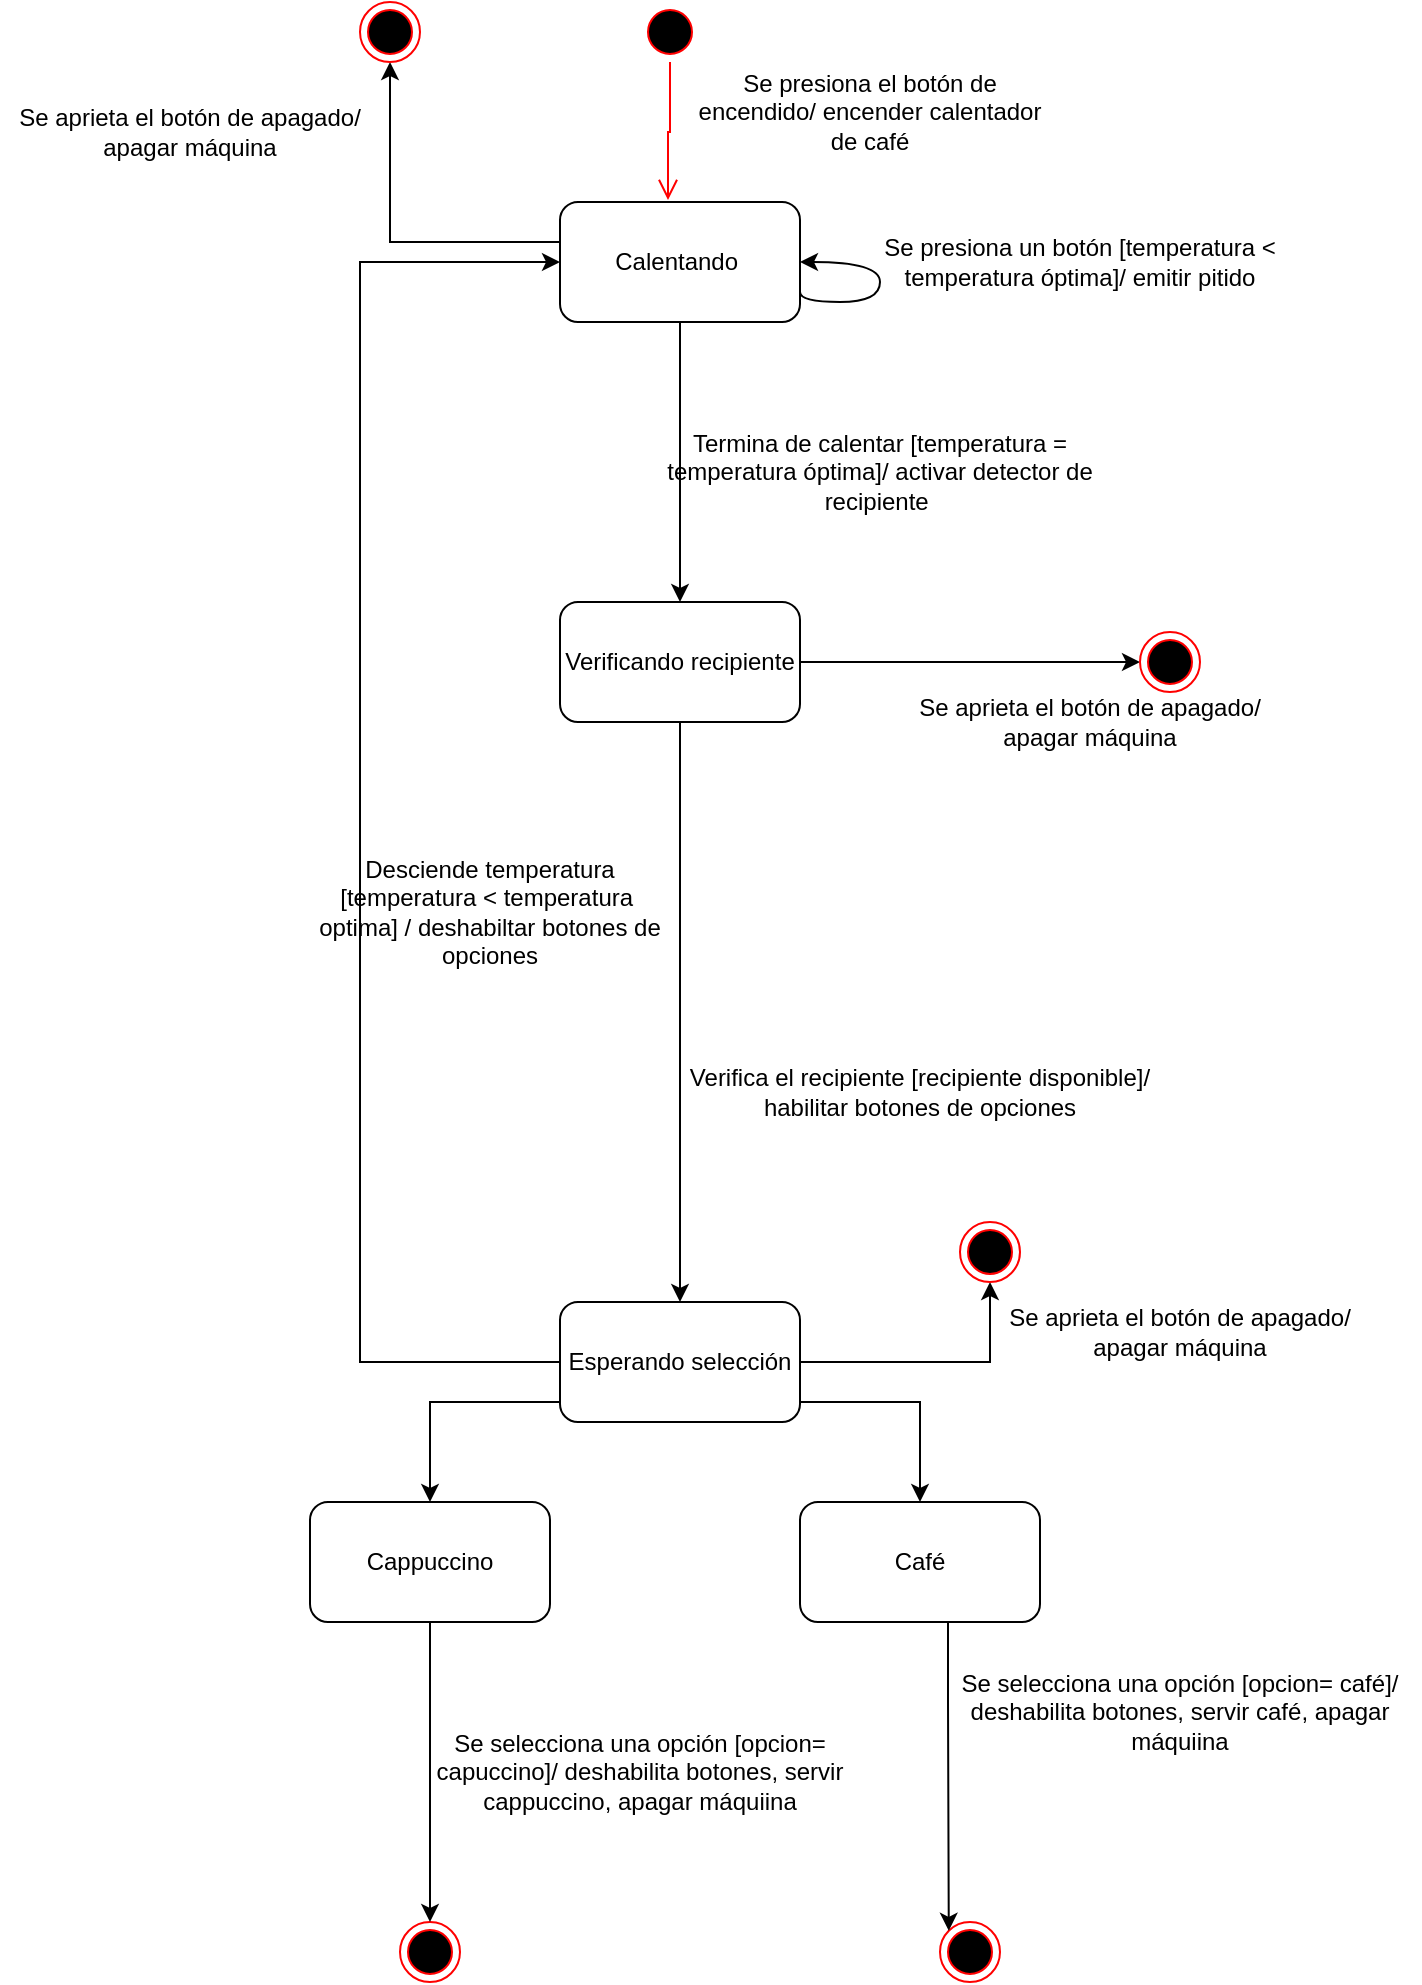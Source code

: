 <mxfile version="15.4.0" type="device"><diagram id="W8KBT0jx1rO_24F3QuMG" name="Página-1"><mxGraphModel dx="700" dy="813" grid="1" gridSize="10" guides="1" tooltips="1" connect="1" arrows="1" fold="1" page="1" pageScale="1" pageWidth="827" pageHeight="1169" math="0" shadow="0"><root><mxCell id="0"/><mxCell id="1" parent="0"/><mxCell id="pDKVZeNLqJEX_6ByCkqC-8" style="edgeStyle=orthogonalEdgeStyle;rounded=0;orthogonalLoop=1;jettySize=auto;html=1;entryX=0.5;entryY=0;entryDx=0;entryDy=0;" edge="1" parent="1" source="pDKVZeNLqJEX_6ByCkqC-1" target="pDKVZeNLqJEX_6ByCkqC-4"><mxGeometry relative="1" as="geometry"/></mxCell><mxCell id="pDKVZeNLqJEX_6ByCkqC-40" style="edgeStyle=orthogonalEdgeStyle;rounded=0;orthogonalLoop=1;jettySize=auto;html=1;" edge="1" parent="1" source="pDKVZeNLqJEX_6ByCkqC-1" target="pDKVZeNLqJEX_6ByCkqC-39"><mxGeometry relative="1" as="geometry"><Array as="points"><mxPoint x="225" y="190"/></Array></mxGeometry></mxCell><mxCell id="pDKVZeNLqJEX_6ByCkqC-1" value="Calentando&amp;nbsp;" style="rounded=1;whiteSpace=wrap;html=1;" vertex="1" parent="1"><mxGeometry x="310" y="170" width="120" height="60" as="geometry"/></mxCell><mxCell id="pDKVZeNLqJEX_6ByCkqC-13" style="edgeStyle=orthogonalEdgeStyle;rounded=0;orthogonalLoop=1;jettySize=auto;html=1;exitX=0;exitY=0.5;exitDx=0;exitDy=0;" edge="1" parent="1" source="pDKVZeNLqJEX_6ByCkqC-3"><mxGeometry relative="1" as="geometry"><mxPoint x="310" y="890" as="sourcePoint"/><mxPoint x="310" y="200" as="targetPoint"/><Array as="points"><mxPoint x="210" y="750"/><mxPoint x="210" y="200"/></Array></mxGeometry></mxCell><mxCell id="pDKVZeNLqJEX_6ByCkqC-32" style="edgeStyle=orthogonalEdgeStyle;rounded=0;orthogonalLoop=1;jettySize=auto;html=1;" edge="1" parent="1" source="pDKVZeNLqJEX_6ByCkqC-3" target="pDKVZeNLqJEX_6ByCkqC-30"><mxGeometry relative="1" as="geometry"><Array as="points"><mxPoint x="245" y="770"/></Array></mxGeometry></mxCell><mxCell id="pDKVZeNLqJEX_6ByCkqC-33" style="edgeStyle=orthogonalEdgeStyle;rounded=0;orthogonalLoop=1;jettySize=auto;html=1;entryX=0.5;entryY=0;entryDx=0;entryDy=0;" edge="1" parent="1" source="pDKVZeNLqJEX_6ByCkqC-3" target="pDKVZeNLqJEX_6ByCkqC-31"><mxGeometry relative="1" as="geometry"><Array as="points"><mxPoint x="490" y="770"/></Array></mxGeometry></mxCell><mxCell id="pDKVZeNLqJEX_6ByCkqC-47" style="edgeStyle=orthogonalEdgeStyle;rounded=0;orthogonalLoop=1;jettySize=auto;html=1;" edge="1" parent="1" source="pDKVZeNLqJEX_6ByCkqC-3" target="pDKVZeNLqJEX_6ByCkqC-46"><mxGeometry relative="1" as="geometry"/></mxCell><mxCell id="pDKVZeNLqJEX_6ByCkqC-3" value="Esperando selección" style="rounded=1;whiteSpace=wrap;html=1;" vertex="1" parent="1"><mxGeometry x="310" y="720" width="120" height="60" as="geometry"/></mxCell><mxCell id="pDKVZeNLqJEX_6ByCkqC-9" style="edgeStyle=orthogonalEdgeStyle;rounded=0;orthogonalLoop=1;jettySize=auto;html=1;" edge="1" parent="1" source="pDKVZeNLqJEX_6ByCkqC-4" target="pDKVZeNLqJEX_6ByCkqC-3"><mxGeometry relative="1" as="geometry"><mxPoint x="370" y="650" as="targetPoint"/></mxGeometry></mxCell><mxCell id="pDKVZeNLqJEX_6ByCkqC-44" style="edgeStyle=orthogonalEdgeStyle;rounded=0;orthogonalLoop=1;jettySize=auto;html=1;entryX=0;entryY=0.5;entryDx=0;entryDy=0;" edge="1" parent="1" source="pDKVZeNLqJEX_6ByCkqC-4" target="pDKVZeNLqJEX_6ByCkqC-43"><mxGeometry relative="1" as="geometry"/></mxCell><mxCell id="pDKVZeNLqJEX_6ByCkqC-4" value="Verificando recipiente" style="rounded=1;whiteSpace=wrap;html=1;" vertex="1" parent="1"><mxGeometry x="310" y="370" width="120" height="60" as="geometry"/></mxCell><mxCell id="pDKVZeNLqJEX_6ByCkqC-14" value="" style="ellipse;html=1;shape=endState;fillColor=#000000;strokeColor=#ff0000;" vertex="1" parent="1"><mxGeometry x="230" y="1030" width="30" height="30" as="geometry"/></mxCell><mxCell id="pDKVZeNLqJEX_6ByCkqC-15" value="" style="ellipse;html=1;shape=endState;fillColor=#000000;strokeColor=#ff0000;" vertex="1" parent="1"><mxGeometry x="500" y="1030" width="30" height="30" as="geometry"/></mxCell><mxCell id="pDKVZeNLqJEX_6ByCkqC-20" value="" style="ellipse;html=1;shape=startState;fillColor=#000000;strokeColor=#ff0000;" vertex="1" parent="1"><mxGeometry x="350" y="70" width="30" height="30" as="geometry"/></mxCell><mxCell id="pDKVZeNLqJEX_6ByCkqC-21" value="" style="edgeStyle=orthogonalEdgeStyle;html=1;verticalAlign=bottom;endArrow=open;endSize=8;strokeColor=#ff0000;rounded=0;entryX=0.45;entryY=-0.017;entryDx=0;entryDy=0;entryPerimeter=0;" edge="1" source="pDKVZeNLqJEX_6ByCkqC-20" parent="1" target="pDKVZeNLqJEX_6ByCkqC-1"><mxGeometry relative="1" as="geometry"><mxPoint x="365" y="160" as="targetPoint"/></mxGeometry></mxCell><mxCell id="pDKVZeNLqJEX_6ByCkqC-22" value="Se presiona el botón de encendido/ encender calentador de café" style="text;html=1;strokeColor=none;fillColor=none;align=center;verticalAlign=middle;whiteSpace=wrap;rounded=0;" vertex="1" parent="1"><mxGeometry x="370" y="110" width="190" height="30" as="geometry"/></mxCell><mxCell id="pDKVZeNLqJEX_6ByCkqC-23" value="" style="curved=1;endArrow=classic;html=1;rounded=0;edgeStyle=orthogonalEdgeStyle;exitX=1;exitY=0.75;exitDx=0;exitDy=0;" edge="1" parent="1" source="pDKVZeNLqJEX_6ByCkqC-1" target="pDKVZeNLqJEX_6ByCkqC-1"><mxGeometry width="50" height="50" relative="1" as="geometry"><mxPoint x="450" y="220" as="sourcePoint"/><mxPoint x="500" y="170" as="targetPoint"/><Array as="points"><mxPoint x="430" y="220"/><mxPoint x="470" y="220"/><mxPoint x="470" y="200"/></Array></mxGeometry></mxCell><mxCell id="pDKVZeNLqJEX_6ByCkqC-24" value="Se presiona un botón [temperatura &amp;lt; temperatura óptima]/ emitir pitido" style="text;html=1;strokeColor=none;fillColor=none;align=center;verticalAlign=middle;whiteSpace=wrap;rounded=0;" vertex="1" parent="1"><mxGeometry x="450" y="185" width="240" height="30" as="geometry"/></mxCell><mxCell id="pDKVZeNLqJEX_6ByCkqC-25" value="Termina de calentar [temperatura = temperatura óptima]/ activar detector de recipiente&amp;nbsp;" style="text;html=1;strokeColor=none;fillColor=none;align=center;verticalAlign=middle;whiteSpace=wrap;rounded=0;" vertex="1" parent="1"><mxGeometry x="350" y="290" width="240" height="30" as="geometry"/></mxCell><mxCell id="pDKVZeNLqJEX_6ByCkqC-29" value="Verifica el recipiente [recipiente disponible]/ habilitar botones de opciones" style="text;html=1;strokeColor=none;fillColor=none;align=center;verticalAlign=middle;whiteSpace=wrap;rounded=0;" vertex="1" parent="1"><mxGeometry x="370" y="600" width="240" height="30" as="geometry"/></mxCell><mxCell id="pDKVZeNLqJEX_6ByCkqC-35" style="edgeStyle=orthogonalEdgeStyle;rounded=0;orthogonalLoop=1;jettySize=auto;html=1;entryX=0.5;entryY=0;entryDx=0;entryDy=0;" edge="1" parent="1" source="pDKVZeNLqJEX_6ByCkqC-30" target="pDKVZeNLqJEX_6ByCkqC-14"><mxGeometry relative="1" as="geometry"/></mxCell><mxCell id="pDKVZeNLqJEX_6ByCkqC-30" value="Cappuccino" style="rounded=1;whiteSpace=wrap;html=1;" vertex="1" parent="1"><mxGeometry x="185" y="820" width="120" height="60" as="geometry"/></mxCell><mxCell id="pDKVZeNLqJEX_6ByCkqC-34" style="edgeStyle=orthogonalEdgeStyle;rounded=0;orthogonalLoop=1;jettySize=auto;html=1;entryX=0;entryY=0;entryDx=0;entryDy=0;" edge="1" parent="1" source="pDKVZeNLqJEX_6ByCkqC-31" target="pDKVZeNLqJEX_6ByCkqC-15"><mxGeometry relative="1" as="geometry"><Array as="points"><mxPoint x="504" y="920"/><mxPoint x="504" y="920"/></Array></mxGeometry></mxCell><mxCell id="pDKVZeNLqJEX_6ByCkqC-31" value="Café" style="rounded=1;whiteSpace=wrap;html=1;" vertex="1" parent="1"><mxGeometry x="430" y="820" width="120" height="60" as="geometry"/></mxCell><mxCell id="pDKVZeNLqJEX_6ByCkqC-36" value="Se selecciona una opción [opcion= café]/ deshabilita botones, servir café, apagar máquiina" style="text;html=1;strokeColor=none;fillColor=none;align=center;verticalAlign=middle;whiteSpace=wrap;rounded=0;" vertex="1" parent="1"><mxGeometry x="500" y="910" width="240" height="30" as="geometry"/></mxCell><mxCell id="pDKVZeNLqJEX_6ByCkqC-37" value="Se selecciona una opción [opcion= capuccino]/ deshabilita botones, servir cappuccino, apagar máquiina" style="text;html=1;strokeColor=none;fillColor=none;align=center;verticalAlign=middle;whiteSpace=wrap;rounded=0;" vertex="1" parent="1"><mxGeometry x="230" y="940" width="240" height="30" as="geometry"/></mxCell><mxCell id="pDKVZeNLqJEX_6ByCkqC-38" value="Desciende temperatura [temperatura &amp;lt; temperatura&amp;nbsp;&lt;br&gt;optima] / deshabiltar botones de opciones" style="text;html=1;strokeColor=none;fillColor=none;align=center;verticalAlign=middle;whiteSpace=wrap;rounded=0;" vertex="1" parent="1"><mxGeometry x="180" y="510" width="190" height="30" as="geometry"/></mxCell><mxCell id="pDKVZeNLqJEX_6ByCkqC-39" value="" style="ellipse;html=1;shape=endState;fillColor=#000000;strokeColor=#ff0000;" vertex="1" parent="1"><mxGeometry x="210" y="70" width="30" height="30" as="geometry"/></mxCell><mxCell id="pDKVZeNLqJEX_6ByCkqC-41" value="Se aprieta el botón de apagado/ apagar máquina" style="text;html=1;strokeColor=none;fillColor=none;align=center;verticalAlign=middle;whiteSpace=wrap;rounded=0;" vertex="1" parent="1"><mxGeometry x="30" y="120" width="190" height="30" as="geometry"/></mxCell><mxCell id="pDKVZeNLqJEX_6ByCkqC-43" value="" style="ellipse;html=1;shape=endState;fillColor=#000000;strokeColor=#ff0000;" vertex="1" parent="1"><mxGeometry x="600" y="385" width="30" height="30" as="geometry"/></mxCell><mxCell id="pDKVZeNLqJEX_6ByCkqC-45" value="Se aprieta el botón de apagado/ apagar máquina" style="text;html=1;strokeColor=none;fillColor=none;align=center;verticalAlign=middle;whiteSpace=wrap;rounded=0;" vertex="1" parent="1"><mxGeometry x="480" y="415" width="190" height="30" as="geometry"/></mxCell><mxCell id="pDKVZeNLqJEX_6ByCkqC-46" value="" style="ellipse;html=1;shape=endState;fillColor=#000000;strokeColor=#ff0000;" vertex="1" parent="1"><mxGeometry x="510" y="680" width="30" height="30" as="geometry"/></mxCell><mxCell id="pDKVZeNLqJEX_6ByCkqC-48" value="Se aprieta el botón de apagado/ apagar máquina" style="text;html=1;strokeColor=none;fillColor=none;align=center;verticalAlign=middle;whiteSpace=wrap;rounded=0;" vertex="1" parent="1"><mxGeometry x="525" y="720" width="190" height="30" as="geometry"/></mxCell></root></mxGraphModel></diagram></mxfile>